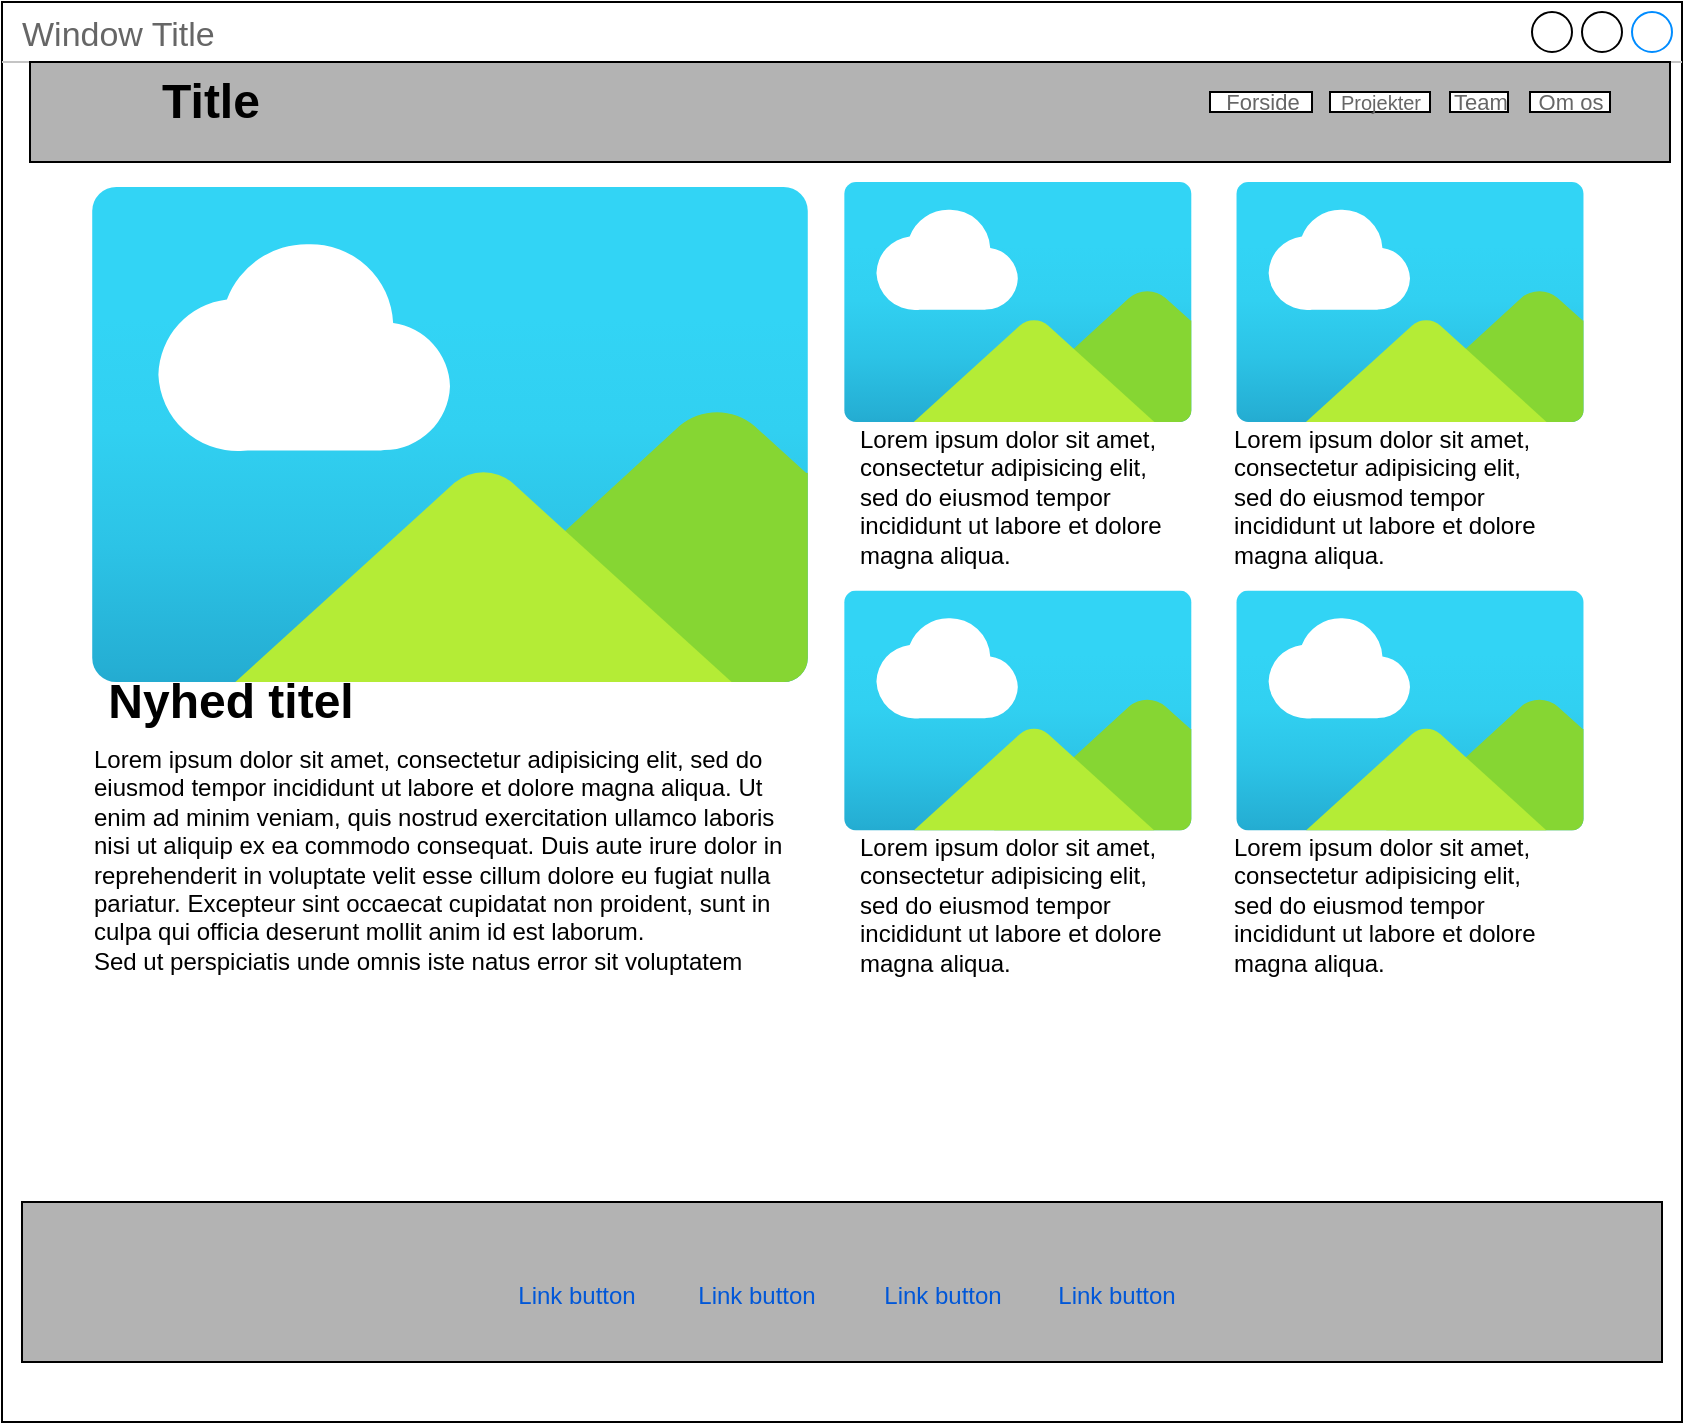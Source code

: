 <mxfile version="13.9.1" type="github">
  <diagram name="Page-1" id="f1b7ffb7-ca1e-a977-7cf5-a751b3c06c05">
    <mxGraphModel dx="2248" dy="1931" grid="1" gridSize="10" guides="1" tooltips="1" connect="1" arrows="1" fold="1" page="1" pageScale="1" pageWidth="826" pageHeight="1169" background="#ffffff" math="0" shadow="0">
      <root>
        <mxCell id="0" />
        <mxCell id="OZHsr6LVreonw5MPas_F-94" value="vindue" parent="0" />
        <mxCell id="OZHsr6LVreonw5MPas_F-96" value="Window Title" style="strokeWidth=1;shadow=0;dashed=0;align=center;html=1;shape=mxgraph.mockup.containers.window;align=left;verticalAlign=top;spacingLeft=8;strokeColor2=#008cff;strokeColor3=#c4c4c4;fontColor=#666666;mainText=;fontSize=17;labelBackgroundColor=none;" vertex="1" parent="OZHsr6LVreonw5MPas_F-94">
          <mxGeometry x="-14" y="-30" width="840" height="710" as="geometry" />
        </mxCell>
        <mxCell id="OZHsr6LVreonw5MPas_F-97" value="" style="shape=ext;double=1;rounded=0;whiteSpace=wrap;html=1;fontSize=11;" vertex="1" parent="OZHsr6LVreonw5MPas_F-94">
          <mxGeometry x="450" y="290" width="120" height="80" as="geometry" />
        </mxCell>
        <mxCell id="OZHsr6LVreonw5MPas_F-98" value="" style="whiteSpace=wrap;html=1;fontSize=11;fillColor=#B3B3B3;" vertex="1" parent="OZHsr6LVreonw5MPas_F-94">
          <mxGeometry width="820" height="50" as="geometry" />
        </mxCell>
        <mxCell id="OZHsr6LVreonw5MPas_F-99" value="" style="whiteSpace=wrap;html=1;fontSize=11;fillColor=#B3B3B3;" vertex="1" parent="OZHsr6LVreonw5MPas_F-94">
          <mxGeometry x="-4" y="570" width="820" height="80" as="geometry" />
        </mxCell>
        <UserObject label="Link" id="OZHsr6LVreonw5MPas_F-100">
          <mxCell style="text;html=1;strokeColor=none;fillColor=none;whiteSpace=wrap;align=center;verticalAlign=middle;fontColor=#0000EE;fontStyle=4;" vertex="1" parent="OZHsr6LVreonw5MPas_F-94">
            <mxGeometry x="480" y="310" width="60" height="40" as="geometry" />
          </mxCell>
        </UserObject>
        <mxCell id="OZHsr6LVreonw5MPas_F-101" value="Link button" style="fillColor=none;strokeColor=none;html=1;fontColor=#0057D8;align=center;verticalAlign=middle;fontStyle=0;fontSize=12" vertex="1" parent="OZHsr6LVreonw5MPas_F-94">
          <mxGeometry x="500" y="600" width="86" height="33" as="geometry" />
        </mxCell>
        <mxCell id="OZHsr6LVreonw5MPas_F-102" value="Link button" style="fillColor=none;strokeColor=none;html=1;fontColor=#0057D8;align=center;verticalAlign=middle;fontStyle=0;fontSize=12" vertex="1" parent="OZHsr6LVreonw5MPas_F-94">
          <mxGeometry x="470" y="310" width="86" height="33" as="geometry" />
        </mxCell>
        <mxCell id="OZHsr6LVreonw5MPas_F-103" value="Link button" style="fillColor=none;strokeColor=none;html=1;fontColor=#0057D8;align=center;verticalAlign=middle;fontStyle=0;fontSize=12" vertex="1" parent="OZHsr6LVreonw5MPas_F-94">
          <mxGeometry x="413" y="600" width="86" height="33" as="geometry" />
        </mxCell>
        <mxCell id="OZHsr6LVreonw5MPas_F-104" value="Link button" style="fillColor=none;strokeColor=none;html=1;fontColor=#0057D8;align=center;verticalAlign=middle;fontStyle=0;fontSize=12" vertex="1" parent="OZHsr6LVreonw5MPas_F-94">
          <mxGeometry x="320" y="600" width="86" height="33" as="geometry" />
        </mxCell>
        <mxCell id="OZHsr6LVreonw5MPas_F-105" value="Link button" style="fillColor=none;strokeColor=none;html=1;fontColor=#0057D8;align=center;verticalAlign=middle;fontStyle=0;fontSize=12" vertex="1" parent="OZHsr6LVreonw5MPas_F-94">
          <mxGeometry x="230" y="600" width="86" height="33" as="geometry" />
        </mxCell>
        <mxCell id="OZHsr6LVreonw5MPas_F-106" value="Text" style="text;html=1;strokeColor=none;fillColor=none;align=center;verticalAlign=middle;whiteSpace=wrap;rounded=0;fontSize=11;" vertex="1" parent="OZHsr6LVreonw5MPas_F-94">
          <mxGeometry x="160" y="130" width="100" height="70" as="geometry" />
        </mxCell>
        <mxCell id="OZHsr6LVreonw5MPas_F-64" value="De små bokse" style="" parent="0" />
        <mxCell id="OZHsr6LVreonw5MPas_F-66" value="Lorem ipsum dolor sit amet, consectetur adipisicing elit, sed do eiusmod tempor incididunt ut labore et dolore magna aliqua. Ut enim ad minim veniam, quis nostrud exercitation ullamco laboris nisi ut aliquip ex ea commodo consequat. Duis aute irure dolor in reprehenderit in voluptate velit esse cillum dolore eu fugiat nulla pariatur. Excepteur sint occaecat cupidatat non proident, sunt in culpa qui officia deserunt mollit anim id est laborum.&lt;br&gt;Sed ut perspiciatis unde omnis iste natus error sit voluptatem&amp;nbsp;" style="text;spacingTop=-5;whiteSpace=wrap;html=1;align=left;fontSize=12;fontFamily=Helvetica;fillColor=none;strokeColor=none;" vertex="1" parent="OZHsr6LVreonw5MPas_F-64">
          <mxGeometry x="30" y="340" width="350" height="120" as="geometry" />
        </mxCell>
        <mxCell id="OZHsr6LVreonw5MPas_F-67" value="Title" style="text;strokeColor=none;fillColor=none;html=1;fontSize=24;fontStyle=1;verticalAlign=middle;align=center;" vertex="1" parent="OZHsr6LVreonw5MPas_F-64">
          <mxGeometry x="460" y="310" width="100" height="40" as="geometry" />
        </mxCell>
        <mxCell id="OZHsr6LVreonw5MPas_F-68" value="Nyhed titel" style="text;strokeColor=none;fillColor=none;html=1;fontSize=24;fontStyle=1;verticalAlign=middle;align=center;" vertex="1" parent="OZHsr6LVreonw5MPas_F-64">
          <mxGeometry x="20" y="310" width="160" height="20" as="geometry" />
        </mxCell>
        <mxCell id="OZHsr6LVreonw5MPas_F-72" value="" style="html=1;points=[];align=center;image;fontSize=12;image=img/lib/azure2/general/Image.svg;" vertex="1" parent="OZHsr6LVreonw5MPas_F-64">
          <mxGeometry x="600" y="60" width="180" height="120" as="geometry" />
        </mxCell>
        <mxCell id="OZHsr6LVreonw5MPas_F-74" value="" style="html=1;points=[];align=center;image;fontSize=12;image=img/lib/azure2/general/Image.svg;" vertex="1" parent="OZHsr6LVreonw5MPas_F-64">
          <mxGeometry x="600" y="264.25" width="180" height="120" as="geometry" />
        </mxCell>
        <mxCell id="OZHsr6LVreonw5MPas_F-75" value="" style="html=1;points=[];align=center;image;fontSize=12;image=img/lib/azure2/general/Image.svg;" vertex="1" parent="OZHsr6LVreonw5MPas_F-64">
          <mxGeometry x="403.91" y="264.25" width="180" height="120" as="geometry" />
        </mxCell>
        <mxCell id="OZHsr6LVreonw5MPas_F-76" value="" style="html=1;points=[];align=center;image;fontSize=12;image=img/lib/azure2/general/Image.svg;" vertex="1" parent="OZHsr6LVreonw5MPas_F-64">
          <mxGeometry x="403.91" y="60" width="180" height="120" as="geometry" />
        </mxCell>
        <mxCell id="OZHsr6LVreonw5MPas_F-77" value="Lorem ipsum dolor sit amet, consectetur adipisicing elit, sed do eiusmod tempor incididunt ut labore et dolore magna aliqua.&amp;nbsp;" style="text;spacingTop=-5;whiteSpace=wrap;html=1;align=left;fontSize=12;fontFamily=Helvetica;fillColor=none;strokeColor=none;" vertex="1" parent="OZHsr6LVreonw5MPas_F-64">
          <mxGeometry x="413" y="180" width="167" height="70" as="geometry" />
        </mxCell>
        <mxCell id="OZHsr6LVreonw5MPas_F-78" value="Lorem ipsum dolor sit amet, consectetur adipisicing elit, sed do eiusmod tempor incididunt ut labore et dolore magna aliqua.&amp;nbsp;" style="text;spacingTop=-5;whiteSpace=wrap;html=1;align=left;fontSize=12;fontFamily=Helvetica;fillColor=none;strokeColor=none;" vertex="1" parent="OZHsr6LVreonw5MPas_F-64">
          <mxGeometry x="600" y="180" width="167" height="70" as="geometry" />
        </mxCell>
        <mxCell id="OZHsr6LVreonw5MPas_F-79" value="Lorem ipsum dolor sit amet, consectetur adipisicing elit, sed do eiusmod tempor incididunt ut labore et dolore magna aliqua.&amp;nbsp;" style="text;spacingTop=-5;whiteSpace=wrap;html=1;align=left;fontSize=12;fontFamily=Helvetica;fillColor=none;strokeColor=none;" vertex="1" parent="OZHsr6LVreonw5MPas_F-64">
          <mxGeometry x="413" y="384.25" width="167" height="70" as="geometry" />
        </mxCell>
        <mxCell id="OZHsr6LVreonw5MPas_F-80" value="Lorem ipsum dolor sit amet, consectetur adipisicing elit, sed do eiusmod tempor incididunt ut labore et dolore magna aliqua.&amp;nbsp;" style="text;spacingTop=-5;whiteSpace=wrap;html=1;align=left;fontSize=12;fontFamily=Helvetica;fillColor=none;strokeColor=none;" vertex="1" parent="OZHsr6LVreonw5MPas_F-64">
          <mxGeometry x="600" y="384.25" width="167" height="70" as="geometry" />
        </mxCell>
        <mxCell id="OZHsr6LVreonw5MPas_F-89" value="Projekter" style="strokeColor=inherit;fillColor=inherit;gradientColor=inherit;strokeWidth=1;shadow=0;dashed=0;align=center;html=1;shape=mxgraph.mockup.forms.rrect;rSize=0;fontSize=10;fontColor=#666666;" vertex="1" parent="OZHsr6LVreonw5MPas_F-64">
          <mxGeometry x="650" y="15" width="50" height="10" as="geometry" />
        </mxCell>
        <mxCell id="OZHsr6LVreonw5MPas_F-88" value="Forside" style="strokeColor=inherit;fillColor=inherit;gradientColor=inherit;strokeWidth=1;shadow=0;dashed=0;align=center;html=1;shape=mxgraph.mockup.forms.rrect;rSize=0;fontSize=11;fontColor=#666666;" vertex="1" parent="OZHsr6LVreonw5MPas_F-64">
          <mxGeometry x="590" y="15" width="51" height="10" as="geometry" />
        </mxCell>
        <mxCell id="OZHsr6LVreonw5MPas_F-87" value="Om os" style="strokeColor=inherit;fillColor=inherit;gradientColor=inherit;strokeWidth=1;shadow=0;dashed=0;align=center;html=1;shape=mxgraph.mockup.forms.rrect;rSize=0;fontSize=11;fontColor=#666666;" vertex="1" parent="OZHsr6LVreonw5MPas_F-64">
          <mxGeometry x="750" y="15" width="40" height="10" as="geometry" />
        </mxCell>
        <mxCell id="OZHsr6LVreonw5MPas_F-85" value="Team" style="strokeColor=inherit;fillColor=inherit;gradientColor=inherit;strokeWidth=1;shadow=0;dashed=0;align=center;html=1;shape=mxgraph.mockup.forms.rrect;rSize=0;fontSize=11;fontColor=#666666;" vertex="1" parent="OZHsr6LVreonw5MPas_F-64">
          <mxGeometry x="710" y="15" width="29" height="10" as="geometry" />
        </mxCell>
        <mxCell id="OZHsr6LVreonw5MPas_F-90" value="Title" style="text;strokeColor=none;fillColor=none;html=1;fontSize=24;fontStyle=1;verticalAlign=middle;align=center;" vertex="1" parent="OZHsr6LVreonw5MPas_F-64">
          <mxGeometry x="40" width="100" height="40" as="geometry" />
        </mxCell>
        <mxCell id="OZHsr6LVreonw5MPas_F-70" value="" style="aspect=fixed;html=1;points=[];align=center;image;fontSize=12;image=img/lib/azure2/general/Image.svg;" vertex="1" parent="OZHsr6LVreonw5MPas_F-64">
          <mxGeometry x="30" y="62.5" width="360" height="247.5" as="geometry" />
        </mxCell>
      </root>
    </mxGraphModel>
  </diagram>
</mxfile>
